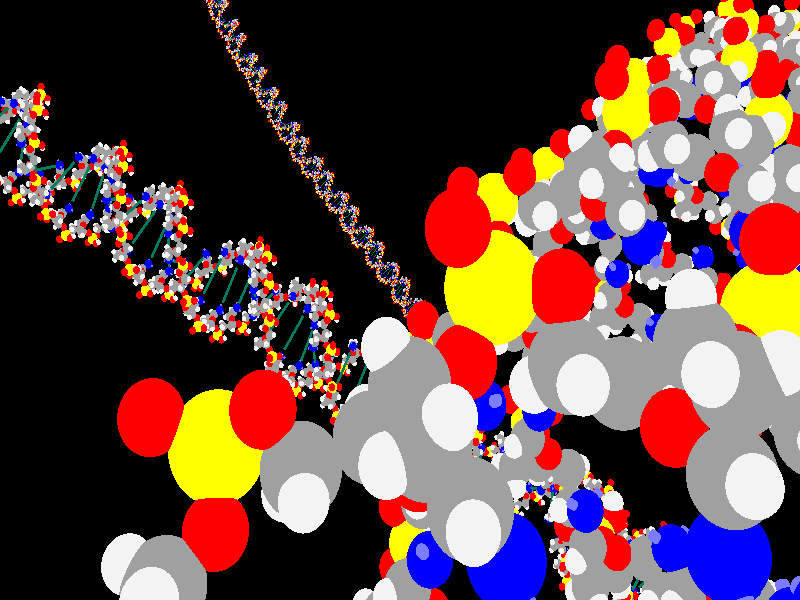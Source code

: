 #include "colors.inc"    // The include files contain
#include "textures.inc"
#include "woods.inc"     // pre-defined scene elements
#include "stones.inc"
#include "metals.inc"


#declare sqrthalf = 0.70710678;
#declare dPO = 0.35;
#declare dCC = 0.40;
#declare linkvec = < -0.80*dCC, dCC*2.8+dPO*2, 1.6*sqrthalf*dCC >;

#declare Pball =
  sphere {
    <0, 0, 0>, 0.30
    texture {
      pigment { color Yellow transmit 0.2}
      normal { bumps 0.1 scale 0.1 }
      finish { reflection {0.4 metallic} phong 0.2 }
      }
    }

#declare Nball =
  union {
    sphere {
      <0, 0, 0>, 0.24
      texture {
        pigment { color Blue transmit 0.2}
        normal { bumps 0.1 scale 0.1 }
        finish { reflection {0.4 metallic} phong 0.2 }
        }
      }
    cylinder {
      <0, 0, 0>, <0.32, 0, 0>, 0.06
        pigment { color rgb <0.2,0.2,1> transmit 0.3}
        normal { bumps 0.1 scale 0.1 }
        finish { reflection {0.4 metallic} phong 0.2 }
      }
    cylinder {
      <0, 0, 0>, <0.32, 0, 0>, 0.06
        rotate 120*y
        pigment { color rgb <0.2,0.2,1> transmit 0.3}
        normal { bumps 0.1 scale 0.1 }
        finish { reflection {0.4 metallic} phong 0.2 }
      }
    }

#declare Cball =
  sphere {
    <0, 0, 0>, 0.25
    texture {
      pigment { color rgb <0.35, 0.35, 0.35> transmit 0.2}
      normal { bumps 0.1 scale 0.1 }
      finish { reflection {0.4 metallic} phong 0.2 }
      }
    }

#declare Oball =
  sphere {
    <0, 0, 0>, 0.20
    texture {
      pigment { color Red transmit 0.2}
      normal { bumps 0.1 scale 0.1 }
      finish { reflection {0.4 metallic} phong 0.2 }
      }
    }

#declare Hball =
  sphere {
    <0, 0, 0>, 0.15
    texture {
      pigment { color rgb <0.9, 0.9, 0.9> transmit 0.2}
      normal { bumps 0.1 scale 0.1 }
      finish { reflection {0.4 metallic} phong 0.2 }
      }
    }


#declare Pgroup =
  union {
    object { Pball }
    object { Oball translate dPO*< +sqrthalf, -1,  0> }
    object { Oball translate dPO*< +sqrthalf, +1,  0> }
    object { Oball translate dPO*< -sqrthalf,  0, +1> }
    object { Oball translate dPO*< -sqrthalf,  0, -1> }
    object { Hball translate dPO*< -sqrthalf,  0, -1>
                   translate dPO*< 0.27, 0, -0.50> }
    translate -dPO*< +sqrthalf, -1,  0> // new pivot point is the red connector         
    }

#declare Cchain =
  union {
    object { Cball } // C_2
    object { Cball translate dCC*<  0, -1, +sqrthalf> } // C_1
    object { Cball translate dCC*<  0, +1, +sqrthalf> } // C_3
    object { Hball translate dCC*< -1,  0, -sqrthalf> * 0.5 }
    object { Oball translate dCC*<1+sqrthalf, -1, 2*sqrthalf-1 > * 0.5 } // forced to midpoint
    object { Cball translate dCC*<  0, -1, +sqrthalf>
                   translate dCC*<  1,  0, +sqrthalf> } // C_14
    object { Cball translate dCC*<  sqrthalf, 0, -1> // end translation (forced twist)
                   translate dCC*<  0, -1, +sqrthalf>
                   translate dCC*<  1,  0, +sqrthalf> } // C_25
    object { Hball translate dCC*<1+sqrthalf, -1, 2*sqrthalf-1>
                   translate dCC*< sqrthalf, 0, 1> * 0.5 }
    object { Nball translate dCC*<1+sqrthalf, -1, 2*sqrthalf-1>
                   translate dCC*< sqrthalf, 0, -1> * 0.9 }
    object { Hball translate dCC*<  0, -1, +sqrthalf> // for C_1
                   translate dCC*< -1,  0, +sqrthalf> * 0.5 }
    object { Hball translate dCC*<  1, -1, 2*sqrthalf>
                   translate dCC*<  0, 1, sqrthalf > * 0.5 } // for C_14 (1)
    object { Hball translate dCC*<  1, -1, 2*sqrthalf>
                   translate dCC*<  0, -1, sqrthalf > * 0.5 } // for C_14 (2)
    object { Hball translate dCC*<  0, +1, +sqrthalf> // for C_3 (1)
                   translate dCC*<  0, +1, -sqrthalf> * 0.5 }
    object { Hball translate dCC*<  0, +1, +sqrthalf> // for C_3 (2)
                   translate dCC*< +1,  0, +sqrthalf> * 0.5 }
    //object { Oball translate dCC*<  0, +1, +sqrthalf> // C_3 connection node illustration
    //               translate dCC*< -1,  0, +sqrthalf> * 0.8 }
    translate dPO*< +sqrthalf, +1,  0> // upper red (O)
    translate dCC*< 0, 1, -sqrthalf> // lower grey (C)
    translate dCC*< 0, 1, sqrthalf> * 0.8 // connection
    translate -dPO*< +sqrthalf, -1,  0> // move to match up with Pgroup above
  }


#declare zoffdeg = -9.9721;
#declare xoffdeg = -13.761;
#declare Thetas = array[60]
  { 440.6225, 406.2451, 371.8676, 337.4901, 303.1127,
    268.7352, 234.3577, 199.9803, 165.6028, 131.2253,
     96.8479,  62.4704,  28.0929,  -6.2845, -40.6620,
    -75.0395, -109.4170, -143.7944, -178.1719, -212.5494,
   -246.9268, -281.3043, -315.6818, -350.0592, -384.4367,
   -418.8142, -453.1916, -487.5691, -521.9466, -556.3240,
    290.623, 256.245,  221.868,  187.490,  153.113,  118.735,  84.358,  49.980,  15.603, -18.775,
    -53.152, -87.530,  -121.907, -156.285, -190.662, -225.039,-259.417,-293.794,-328.172,-362.549,
   -396.927,-431.304,  -465.682, -500.059, -534.437, -568.814,-603.192,-637.569,-671.947,-706.324 }
#declare rotzs = array[60]
  { -52.9116, -59.3040,  -55.5492,  -35.8184,   14.9162,  49.2711,   58.7930, 57.3959,   42.9208,  -1.6264,
    -44.3277,  -57.7351,  -58.5934,  -48.2282, -11.8688,  37.6909,  56.0531,  59.2296,  52.1474,  23.9659,
    -28.9427, -53.6196,  -59.3496,  -55.0010,  -33.8209,  17.8642,  50.2409,   58.9619, 57.0204,  41.4128,
     31.8287,   54.4440,   59.3666,   54.2359,   31.0932,  -21.4491,  -51.3760,  -59.1335,  -56.4877,  -39.3392,
      8.9329,   47.1786,   58.3775,   58.0215,   45.5613,    4.6685,  -41.5085,  -57.0446,  -58.9524,  -50.1833,
    -17.6861,   33.9474,   55.0360,   59.3477,   53.5777,   28.7977,  -24.1268,  -52.1961,  -59.2350,  -56.0234 }
#declare rotxs = array[60]
  {  -32.3347,   -3.4895,   25.7467,   51.0694,   58.1764,  38.6549,   10.4501,  -18.9795,  -45.9083,  -59.3533,
     -44.5788,  -17.3532,   12.0964,   40.1036,   58.6229,  49.9162,   24.1530,   -5.1458,  -33.8640,  -56.1093,
     -54.3904,  -30.7904,   -1.8322,   27.3305,   52.1698,  57.6325,   37.1840,    8.8006,  -20.5994,  -47.2020,
      53.15032,   28.80681,   -0.27632,  -29.32866,  -53.48554,  -56.80761,  -35.28445,  -6.698810,  22.64901,   48.78990,
      58.94951,   41.44133,   13.63810,  -15.82165,  -43.30120,  -59.25399,  -47.12354,  -20.49998,   8.90205,   37.27502,
      57.66864,   52.10381,   27.23341,   -1.93412,  -30.88572,  -54.44763,  -56.06104,  -33.77044,  -5.04398,   24.25127 }
#declare Cs = array[60]
  { <  2.285960,    0.969407,    1.563910>
    <  1.003635,    1.938814,    2.581500>
    < -0.629289,    2.908221,    2.697299>
    < -2.042385,    3.877628,    1.870853>
    < -2.742016,    4.847035,    0.390865>
    < -2.483782,    5.816442,   -1.225664>
    < -1.357892,    6.785849,   -2.414033>
    <  0.242349,    7.755256,   -2.759111>
    <  1.757931,    8.724662,   -2.140352>
    <  2.659416,    9.694069,   -0.773907>
    <  2.631892,   10.663476,    0.862887>
    <  1.684971,   11.632883,    2.198249>
    <  0.149442,   12.602290,    2.765700>
    < -1.438292,   13.571697,    2.367012>
    < -2.523589,   14.541104,    1.141459>
    < -2.727324,   15.510511,   -0.482839>
    < -1.978326,   16.479918,   -1.938467>
    < -0.538242,   17.449325,   -2.716933>
    <  1.089865,   18.418732,   -2.546296>
    <  2.337251,   19.388139,   -1.486164>
    <  2.768168,   20.357546,    0.093127>
    <  2.232084,   21.326953,    1.639886>
    <  0.916269,   22.296360,    2.613786>
    < -0.719625,   23.265767,    2.674615>
    < -2.104134,   24.235174,    1.801124>
    < -2.753608,   25.204580,    0.298449>
    < -2.441167,   26.173987,   -1.308483>
    < -1.275957,   27.143394,   -2.458325>
    <  0.334982,   28.112801,   -2.749403>
    < 1.8289020,   29.082208,   -2.080035>
    < -2.761654,    0.969407,   -0.211405> // edge two
    < -2.159923,    1.938814,   -1.733828>
    < -0.803669,    2.908221,   -2.650574>
    <  0.833330,    3.877628,   -2.641399>
    <  2.179223,    4.847035,   -1.709507>
    <  2.763851,    5.816442,   -0.180435>
    <  2.382986,    6.785849,    1.411668>
    <  1.169675,    7.755256,    2.510635>
    < -0.452236,    8.724662,    2.732565>
    < -1.916169,    9.694069,    1.999931>
    < -2.710728,   10.663476,    0.568664>
    < -2.558353,   11.632883,   -1.061254>
    < -1.512270,   12.602290,   -2.320445>
    <  0.062091,   13.571697,   -2.769038>
    <  1.614762,   14.541104,   -2.250326>
    <  2.603351,   15.510511,   -0.945511>
    <  2.682514,   16.479918,    0.689599>
    <  1.824598,   17.449325,    2.083812>
    <  0.329297,   18.418732,    2.750089>
    < -1.281037,   19.388139,    2.455682>
    < -2.443867,   20.357546,    1.303434>
    < -2.752985,   21.326953,   -0.304141>
    < -2.100405,   22.296360,   -1.805471>
    < -0.714094,   23.265767,   -2.676097>
    <  0.921671,   24.235174,   -2.611886>
    <  2.235470,   25.204580,   -1.635268>
    <  2.768355,   26.173987,   -0.087404>
    <  2.334174,   27.143394,    1.490993>
    <  1.084599,   28.112801,    2.548543>
    < -0.543858,   29.082208,    2.715814> }

#declare FaintGreen = rgb <0,0.20,0.12>;
#declare helixvec = 29.08221*y; // the length of "HelixEdge"
#declare helixrot = 48.676*y; // the residual twist of "HelixEdge"


#declare HelixEdge =
  union {
  #declare idx = 59;
  #while (idx >= 0)
  
  union {
    object { Pgroup }
    object { Cchain }
    rotate zoffdeg*z
    rotate xoffdeg*x
    rotate Thetas[idx]*y
    scale 1.0 // used for debug (by making the objects smaller)
    rotate -rotxs[idx]*x
    rotate -rotzs[idx]*z
    translate Cs[idx]
    }
  
  #declare idx = idx - 1;
  #end }

#declare HelixBars =
  union {
  #declare idx = 29;
  #while (idx >= 0)
  
  #declare BE1 =
    vrotate(vrotate(vrotate(vrotate(vrotate(
    <0, 0, 0>
    + dCC*<1+sqrthalf, -1, 2*sqrthalf-1>
    + dCC*< sqrthalf, 0, -1> * 0.9
    + dPO*< +sqrthalf, +1,  0>
    + dCC*< 0, 1, -sqrthalf>
    + dCC*< 0, 1, sqrthalf> * 0.8
    +-dPO*< +sqrthalf, -1,  0>,
      zoffdeg*z),
      xoffdeg*x),
      Thetas[idx]*y),
      -rotxs[idx]*x),
      -rotzs[idx]*z)
    + Cs[idx];
  
  #declare BE2 =
    vrotate(vrotate(vrotate(vrotate(vrotate(
    <0, 0, 0>
    + dCC*<1+sqrthalf, -1, 2*sqrthalf-1>
    + dCC*< sqrthalf, 0, -1> * 0.9
    + dPO*< +sqrthalf, +1,  0>
    + dCC*< 0, 1, -sqrthalf>
    + dCC*< 0, 1, sqrthalf> * 0.8
    +-dPO*< +sqrthalf, -1,  0>,
      zoffdeg*z),
      xoffdeg*x),
      Thetas[idx+30]*y),
      -rotxs[idx+30]*x),
      -rotzs[idx+30]*z)
    + Cs[idx+30];
  
  #declare ConnectBar =
    cylinder {
      (0.15*BE1 + 0.85*BE2), (0.85*BE1 + 0.15*BE2), 0.08 open
      texture {
        pigment { color FaintGreen transmit 0.4}
        normal { bumps 0.1 scale 0.1 }
        finish { reflection {0.2} phong 0.1 }
      }
    }
  
  object { ConnectBar }
  
  #declare idx = idx - 1;
  #end }

            
union {
  union {
    object { HelixEdge }
    object { HelixBars }
    rotate helixrot    * 3
    rotate -5*z // 'random' noise
    translate helixvec
    rotate 4*x + -5*z // 'random' noise
    translate helixvec * 2 }
  union {
    object { HelixEdge }
    object { HelixBars }
    rotate helixrot    * 2
    rotate 4*x + -5*z // 'random' noise
    translate helixvec * 2 } // if needed for background copy addtional pieces this way
  union {
    object { HelixEdge }
    object { HelixBars }
    rotate helixrot    * 1
    translate helixvec * 1 }
  object { HelixEdge }
  object { HelixBars }
  rotate 40*z
  rotate 10*x
  translate <10,-10,190> }

union {
  union {
    object { HelixEdge }
    object { HelixBars }
    rotate helixrot    * 1
    translate helixvec * 1 }
  object { HelixEdge }
  object { HelixBars }
  rotate 60*z
  translate <25,-20,40> }

union {
  object { HelixEdge }
  //object { HelixBars } // the bars are more of a distance effect
  rotate 100*z
  rotate -65*y
  rotate -10*x
  translate <12,6,18> }
  


light_source {
  <2, 4, -3> color White
  fade_distance 10
  fade_power 1.5
  }           
light_source {
  <-8, -2, -6> color White
  fade_distance 10
  fade_power 1.5
  }  

camera {
  location <0.01, 0.02, -10>
  look_at  <0, 0, 0>
  right 1*x up 10/16*y
  focal_point <0, 0, 20>
  aperture 1.0
  }
